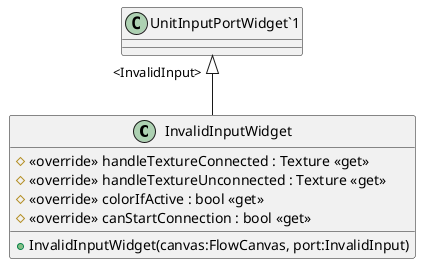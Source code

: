 @startuml
class InvalidInputWidget {
    + InvalidInputWidget(canvas:FlowCanvas, port:InvalidInput)
    # <<override>> handleTextureConnected : Texture <<get>>
    # <<override>> handleTextureUnconnected : Texture <<get>>
    # <<override>> colorIfActive : bool <<get>>
    # <<override>> canStartConnection : bool <<get>>
}
"UnitInputPortWidget`1" "<InvalidInput>" <|-- InvalidInputWidget
@enduml
